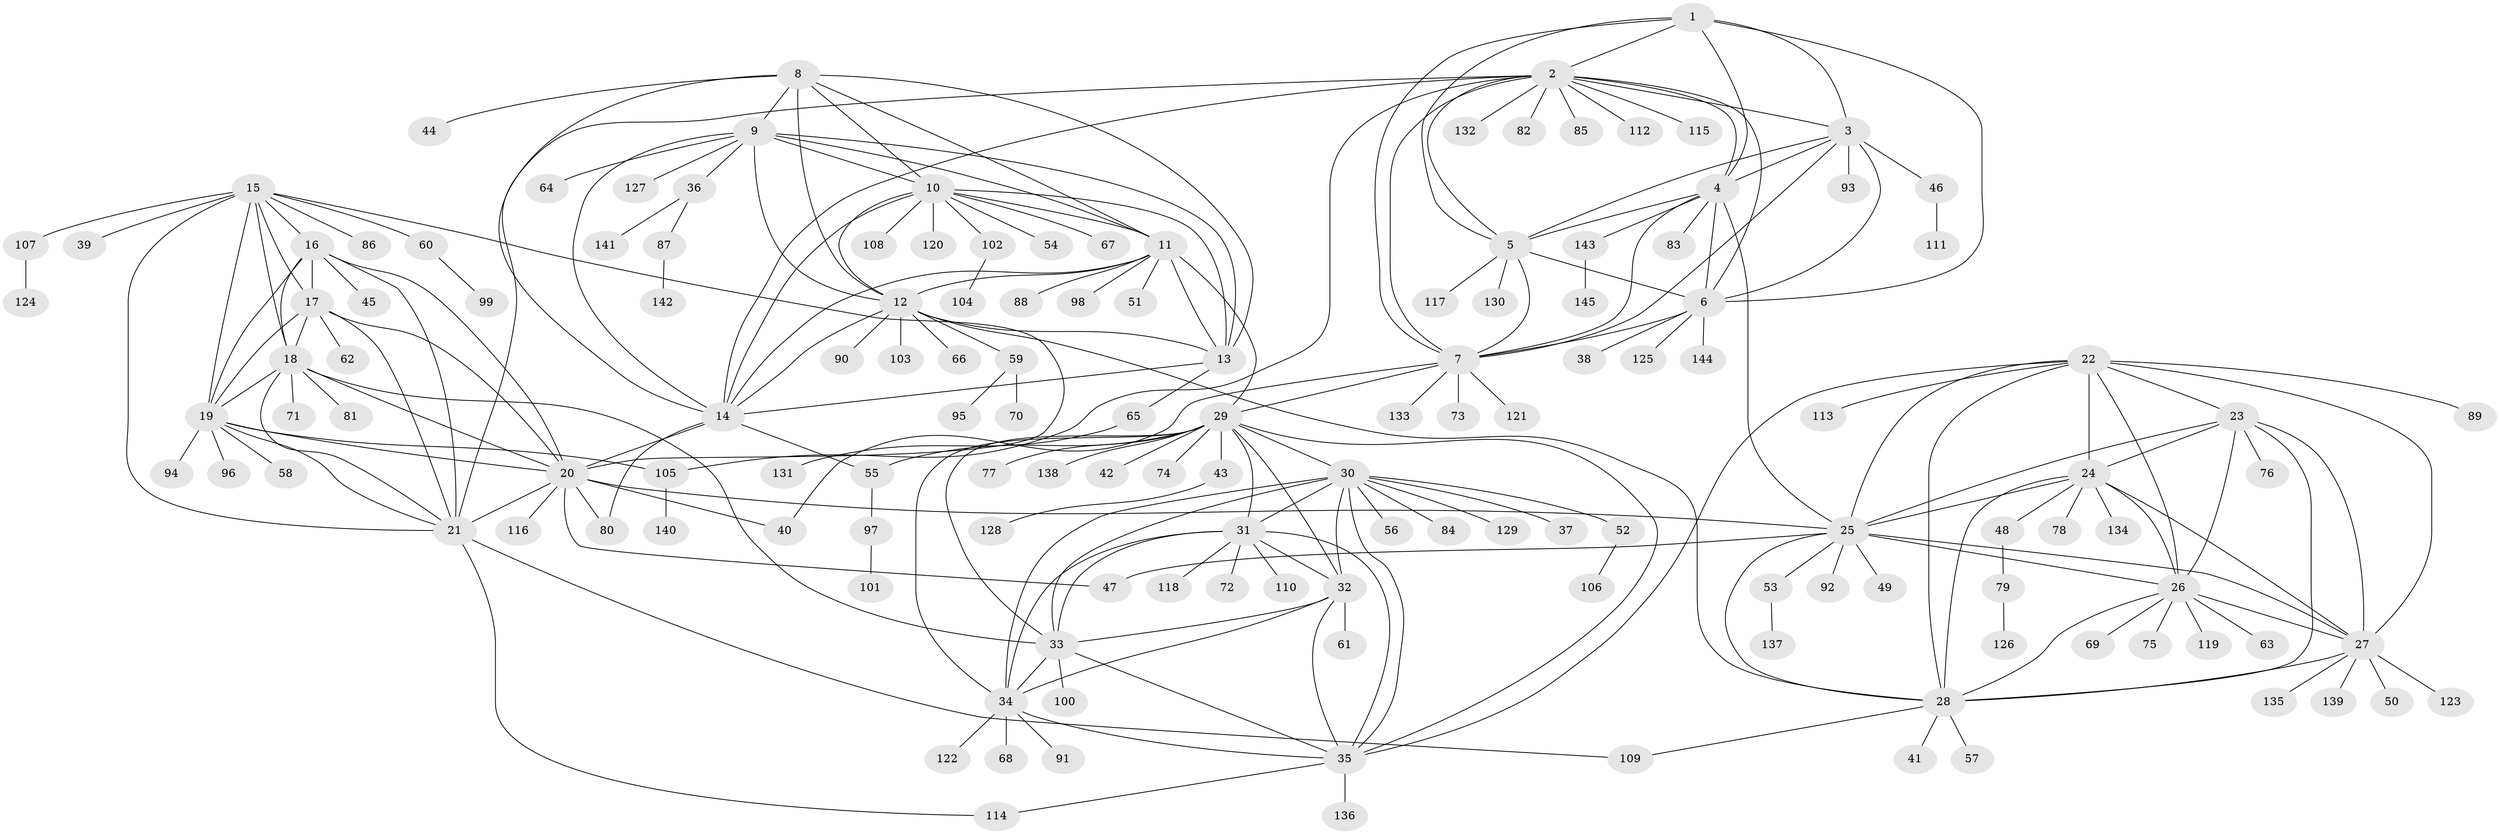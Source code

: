 // coarse degree distribution, {4: 0.0297029702970297, 8: 0.0297029702970297, 12: 0.009900990099009901, 11: 0.009900990099009901, 6: 0.009900990099009901, 9: 0.009900990099009901, 5: 0.009900990099009901, 1: 0.8217821782178217, 15: 0.009900990099009901, 14: 0.009900990099009901, 17: 0.009900990099009901, 2: 0.0297029702970297, 16: 0.009900990099009901}
// Generated by graph-tools (version 1.1) at 2025/59/03/04/25 21:59:02]
// undirected, 145 vertices, 232 edges
graph export_dot {
graph [start="1"]
  node [color=gray90,style=filled];
  1;
  2;
  3;
  4;
  5;
  6;
  7;
  8;
  9;
  10;
  11;
  12;
  13;
  14;
  15;
  16;
  17;
  18;
  19;
  20;
  21;
  22;
  23;
  24;
  25;
  26;
  27;
  28;
  29;
  30;
  31;
  32;
  33;
  34;
  35;
  36;
  37;
  38;
  39;
  40;
  41;
  42;
  43;
  44;
  45;
  46;
  47;
  48;
  49;
  50;
  51;
  52;
  53;
  54;
  55;
  56;
  57;
  58;
  59;
  60;
  61;
  62;
  63;
  64;
  65;
  66;
  67;
  68;
  69;
  70;
  71;
  72;
  73;
  74;
  75;
  76;
  77;
  78;
  79;
  80;
  81;
  82;
  83;
  84;
  85;
  86;
  87;
  88;
  89;
  90;
  91;
  92;
  93;
  94;
  95;
  96;
  97;
  98;
  99;
  100;
  101;
  102;
  103;
  104;
  105;
  106;
  107;
  108;
  109;
  110;
  111;
  112;
  113;
  114;
  115;
  116;
  117;
  118;
  119;
  120;
  121;
  122;
  123;
  124;
  125;
  126;
  127;
  128;
  129;
  130;
  131;
  132;
  133;
  134;
  135;
  136;
  137;
  138;
  139;
  140;
  141;
  142;
  143;
  144;
  145;
  1 -- 2;
  1 -- 3;
  1 -- 4;
  1 -- 5;
  1 -- 6;
  1 -- 7;
  2 -- 3;
  2 -- 4;
  2 -- 5;
  2 -- 6;
  2 -- 7;
  2 -- 14;
  2 -- 21;
  2 -- 82;
  2 -- 85;
  2 -- 105;
  2 -- 112;
  2 -- 115;
  2 -- 132;
  3 -- 4;
  3 -- 5;
  3 -- 6;
  3 -- 7;
  3 -- 46;
  3 -- 93;
  4 -- 5;
  4 -- 6;
  4 -- 7;
  4 -- 25;
  4 -- 83;
  4 -- 143;
  5 -- 6;
  5 -- 7;
  5 -- 117;
  5 -- 130;
  6 -- 7;
  6 -- 38;
  6 -- 125;
  6 -- 144;
  7 -- 29;
  7 -- 40;
  7 -- 73;
  7 -- 121;
  7 -- 133;
  8 -- 9;
  8 -- 10;
  8 -- 11;
  8 -- 12;
  8 -- 13;
  8 -- 14;
  8 -- 44;
  9 -- 10;
  9 -- 11;
  9 -- 12;
  9 -- 13;
  9 -- 14;
  9 -- 36;
  9 -- 64;
  9 -- 127;
  10 -- 11;
  10 -- 12;
  10 -- 13;
  10 -- 14;
  10 -- 54;
  10 -- 67;
  10 -- 102;
  10 -- 108;
  10 -- 120;
  11 -- 12;
  11 -- 13;
  11 -- 14;
  11 -- 29;
  11 -- 51;
  11 -- 88;
  11 -- 98;
  12 -- 13;
  12 -- 14;
  12 -- 28;
  12 -- 59;
  12 -- 66;
  12 -- 90;
  12 -- 103;
  13 -- 14;
  13 -- 65;
  14 -- 20;
  14 -- 55;
  14 -- 80;
  15 -- 16;
  15 -- 17;
  15 -- 18;
  15 -- 19;
  15 -- 20;
  15 -- 21;
  15 -- 39;
  15 -- 60;
  15 -- 86;
  15 -- 107;
  16 -- 17;
  16 -- 18;
  16 -- 19;
  16 -- 20;
  16 -- 21;
  16 -- 45;
  17 -- 18;
  17 -- 19;
  17 -- 20;
  17 -- 21;
  17 -- 62;
  18 -- 19;
  18 -- 20;
  18 -- 21;
  18 -- 33;
  18 -- 71;
  18 -- 81;
  19 -- 20;
  19 -- 21;
  19 -- 58;
  19 -- 94;
  19 -- 96;
  19 -- 105;
  20 -- 21;
  20 -- 25;
  20 -- 40;
  20 -- 47;
  20 -- 80;
  20 -- 116;
  21 -- 109;
  21 -- 114;
  22 -- 23;
  22 -- 24;
  22 -- 25;
  22 -- 26;
  22 -- 27;
  22 -- 28;
  22 -- 35;
  22 -- 89;
  22 -- 113;
  23 -- 24;
  23 -- 25;
  23 -- 26;
  23 -- 27;
  23 -- 28;
  23 -- 76;
  24 -- 25;
  24 -- 26;
  24 -- 27;
  24 -- 28;
  24 -- 48;
  24 -- 78;
  24 -- 134;
  25 -- 26;
  25 -- 27;
  25 -- 28;
  25 -- 47;
  25 -- 49;
  25 -- 53;
  25 -- 92;
  26 -- 27;
  26 -- 28;
  26 -- 63;
  26 -- 69;
  26 -- 75;
  26 -- 119;
  27 -- 28;
  27 -- 50;
  27 -- 123;
  27 -- 135;
  27 -- 139;
  28 -- 41;
  28 -- 57;
  28 -- 109;
  29 -- 30;
  29 -- 31;
  29 -- 32;
  29 -- 33;
  29 -- 34;
  29 -- 35;
  29 -- 42;
  29 -- 43;
  29 -- 55;
  29 -- 74;
  29 -- 77;
  29 -- 138;
  30 -- 31;
  30 -- 32;
  30 -- 33;
  30 -- 34;
  30 -- 35;
  30 -- 37;
  30 -- 52;
  30 -- 56;
  30 -- 84;
  30 -- 129;
  31 -- 32;
  31 -- 33;
  31 -- 34;
  31 -- 35;
  31 -- 72;
  31 -- 110;
  31 -- 118;
  32 -- 33;
  32 -- 34;
  32 -- 35;
  32 -- 61;
  33 -- 34;
  33 -- 35;
  33 -- 100;
  34 -- 35;
  34 -- 68;
  34 -- 91;
  34 -- 122;
  35 -- 114;
  35 -- 136;
  36 -- 87;
  36 -- 141;
  43 -- 128;
  46 -- 111;
  48 -- 79;
  52 -- 106;
  53 -- 137;
  55 -- 97;
  59 -- 70;
  59 -- 95;
  60 -- 99;
  65 -- 131;
  79 -- 126;
  87 -- 142;
  97 -- 101;
  102 -- 104;
  105 -- 140;
  107 -- 124;
  143 -- 145;
}
